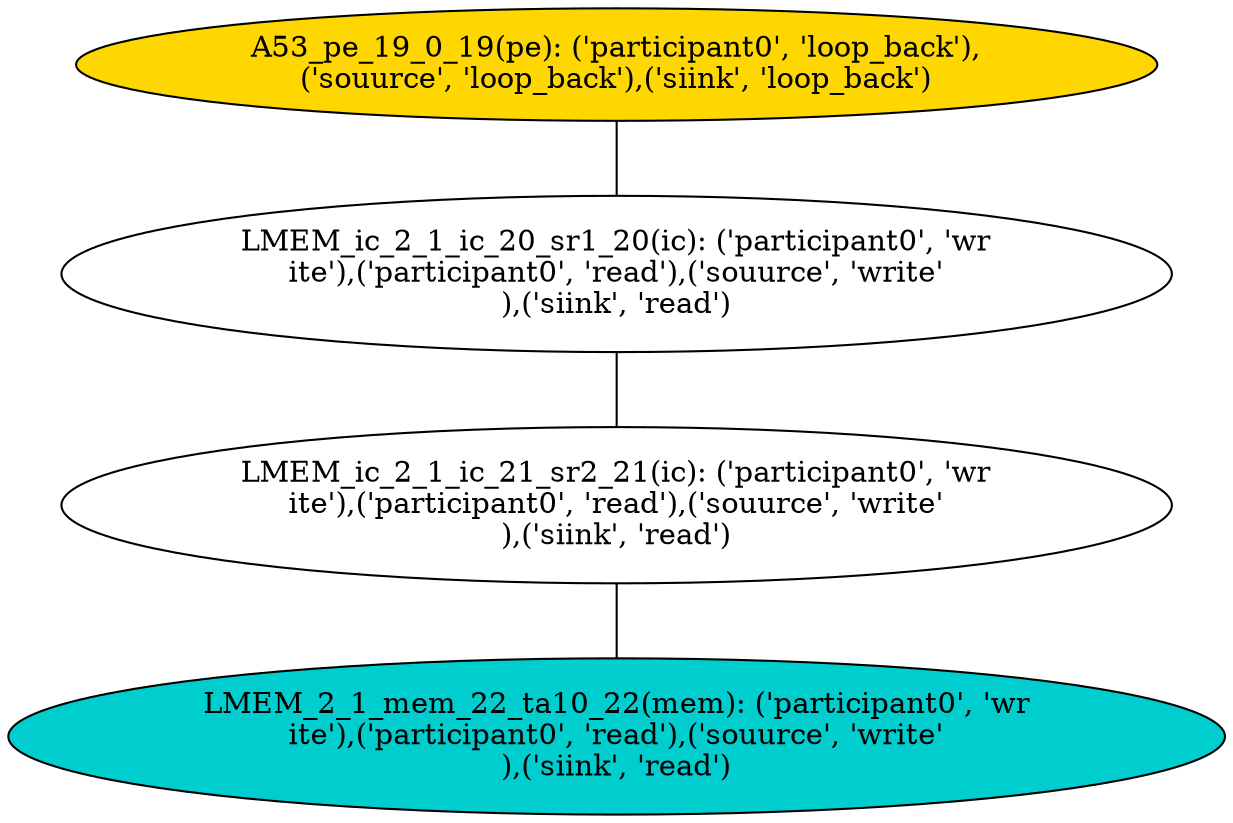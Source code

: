 strict graph "" {
	graph [bb="0,0,2385,75"];
	node [label="\N",
		style=filled
	];
	"A53_pe_19_0_19(pe): ('participant0', 'loop_back'),
('souurce', 'loop_back'),('siink', 'loop_back')"	[fillcolor=gold,
		height=0.75,
		pos="259.5,37.5",
		width=7.2083];
	"LMEM_ic_2_1_ic_20_sr1_20(ic): ('participant0', 'wr
ite'),('participant0', 'read'),('souurce', 'write'
),('siink', 'read')"	[fillcolor=white,
		height=1.0417,
		pos="857.5,37.5",
		width=7.4028];
	"A53_pe_19_0_19(pe): ('participant0', 'loop_back'),
('souurce', 'loop_back'),('siink', 'loop_back')" -- "LMEM_ic_2_1_ic_20_sr1_20(ic): ('participant0', 'wr
ite'),('participant0', 'read'),('souurce', 'write'
),('siink', 'read')"	[pos="519.18,37.5 542.98,37.5 567.12,37.5 590.97,37.5"];
	"LMEM_ic_2_1_ic_21_sr2_21(ic): ('participant0', 'wr
ite'),('participant0', 'read'),('souurce', 'write'
),('siink', 'read')"	[fillcolor=white,
		height=1.0417,
		pos="1462.5,37.5",
		width=7.4028];
	"LMEM_ic_2_1_ic_20_sr1_20(ic): ('participant0', 'wr
ite'),('participant0', 'read'),('souurce', 'write'
),('siink', 'read')" -- "LMEM_ic_2_1_ic_21_sr2_21(ic): ('participant0', 'wr
ite'),('participant0', 'read'),('souurce', 'write'
),('siink', 'read')"	[pos="1124.2,37.5 1147.9,37.5 1172,37.5 1195.8,37.5"];
	"LMEM_2_1_mem_22_ta10_22(mem): ('participant0', 'wr
ite'),('participant0', 'read'),('souurce', 'write'
),('siink', 'read')"	[fillcolor=cyan3,
		height=1.0417,
		pos="2093,37.5",
		width=8.1111];
	"LMEM_ic_2_1_ic_21_sr2_21(ic): ('participant0', 'wr
ite'),('participant0', 'read'),('souurce', 'write'
),('siink', 'read')" -- "LMEM_2_1_mem_22_ta10_22(mem): ('participant0', 'wr
ite'),('participant0', 'read'),('souurce', 'write'
),('siink', 'read')"	[pos="1729.4,37.5 1753,37.5 1777,37.5 1800.8,37.5"];
}
